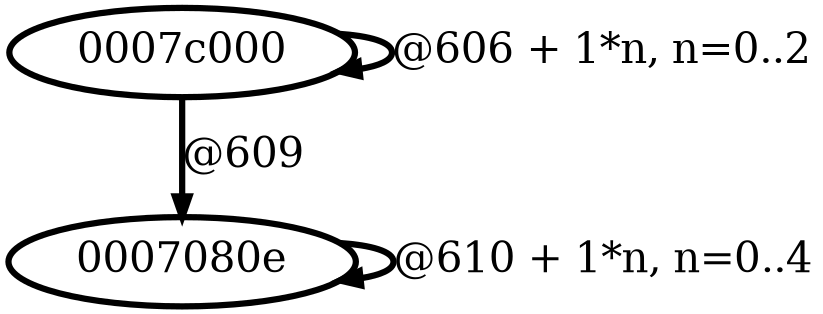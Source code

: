 digraph G {
        node [style=rounded, penwidth=3, fontsize=20, shape=oval];
        "0007c000" -> "0007c000" [label="@606 + 1*n, n=0..2", color=black,arrowsize=1,style=bold,penwidth=3,fontsize=20];
"0007c000" -> "0007080e" [label="@609", color=black,arrowsize=1,style=bold,penwidth=3,fontsize=20];
"0007080e" -> "0007080e" [label="@610 + 1*n, n=0..4", color=black,arrowsize=1,style=bold,penwidth=3,fontsize=20];
}
